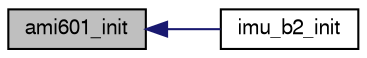digraph "ami601_init"
{
  edge [fontname="FreeSans",fontsize="10",labelfontname="FreeSans",labelfontsize="10"];
  node [fontname="FreeSans",fontsize="10",shape=record];
  rankdir="LR";
  Node1 [label="ami601_init",height=0.2,width=0.4,color="black", fillcolor="grey75", style="filled", fontcolor="black"];
  Node1 -> Node2 [dir="back",color="midnightblue",fontsize="10",style="solid",fontname="FreeSans"];
  Node2 [label="imu_b2_init",height=0.2,width=0.4,color="black", fillcolor="white", style="filled",URL="$imu__b2_8h.html#ae570fa02d6ebd9ce0b25e7074f002d72"];
}
